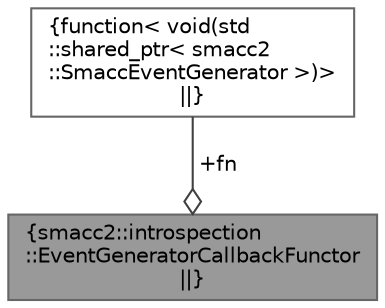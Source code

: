 digraph "smacc2::introspection::EventGeneratorCallbackFunctor"
{
 // LATEX_PDF_SIZE
  bgcolor="transparent";
  edge [fontname=Helvetica,fontsize=10,labelfontname=Helvetica,labelfontsize=10];
  node [fontname=Helvetica,fontsize=10,shape=box,height=0.2,width=0.4];
  Node1 [label="{smacc2::introspection\l::EventGeneratorCallbackFunctor\n||}",height=0.2,width=0.4,color="gray40", fillcolor="grey60", style="filled", fontcolor="black",tooltip=" "];
  Node2 -> Node1 [color="grey25",style="solid",label=" +fn" ,arrowhead="odiamond"];
  Node2 [label="{function\< void(std\l::shared_ptr\< smacc2\l::SmaccEventGenerator \>)\>\n||}",height=0.2,width=0.4,color="gray40", fillcolor="white", style="filled",tooltip=" "];
}
